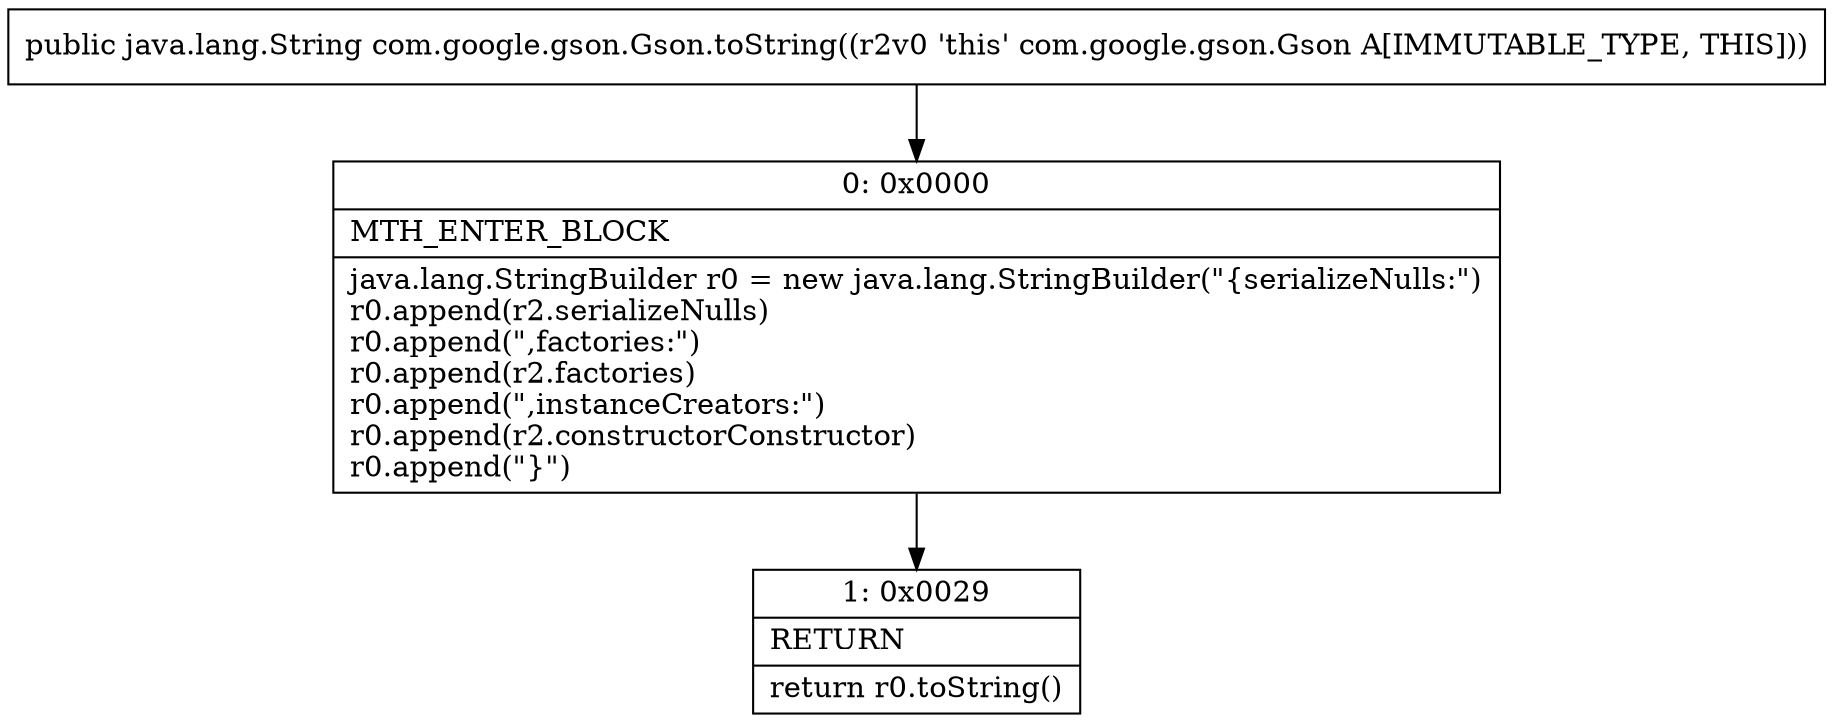 digraph "CFG forcom.google.gson.Gson.toString()Ljava\/lang\/String;" {
Node_0 [shape=record,label="{0\:\ 0x0000|MTH_ENTER_BLOCK\l|java.lang.StringBuilder r0 = new java.lang.StringBuilder(\"\{serializeNulls:\")\lr0.append(r2.serializeNulls)\lr0.append(\",factories:\")\lr0.append(r2.factories)\lr0.append(\",instanceCreators:\")\lr0.append(r2.constructorConstructor)\lr0.append(\"\}\")\l}"];
Node_1 [shape=record,label="{1\:\ 0x0029|RETURN\l|return r0.toString()\l}"];
MethodNode[shape=record,label="{public java.lang.String com.google.gson.Gson.toString((r2v0 'this' com.google.gson.Gson A[IMMUTABLE_TYPE, THIS])) }"];
MethodNode -> Node_0;
Node_0 -> Node_1;
}

